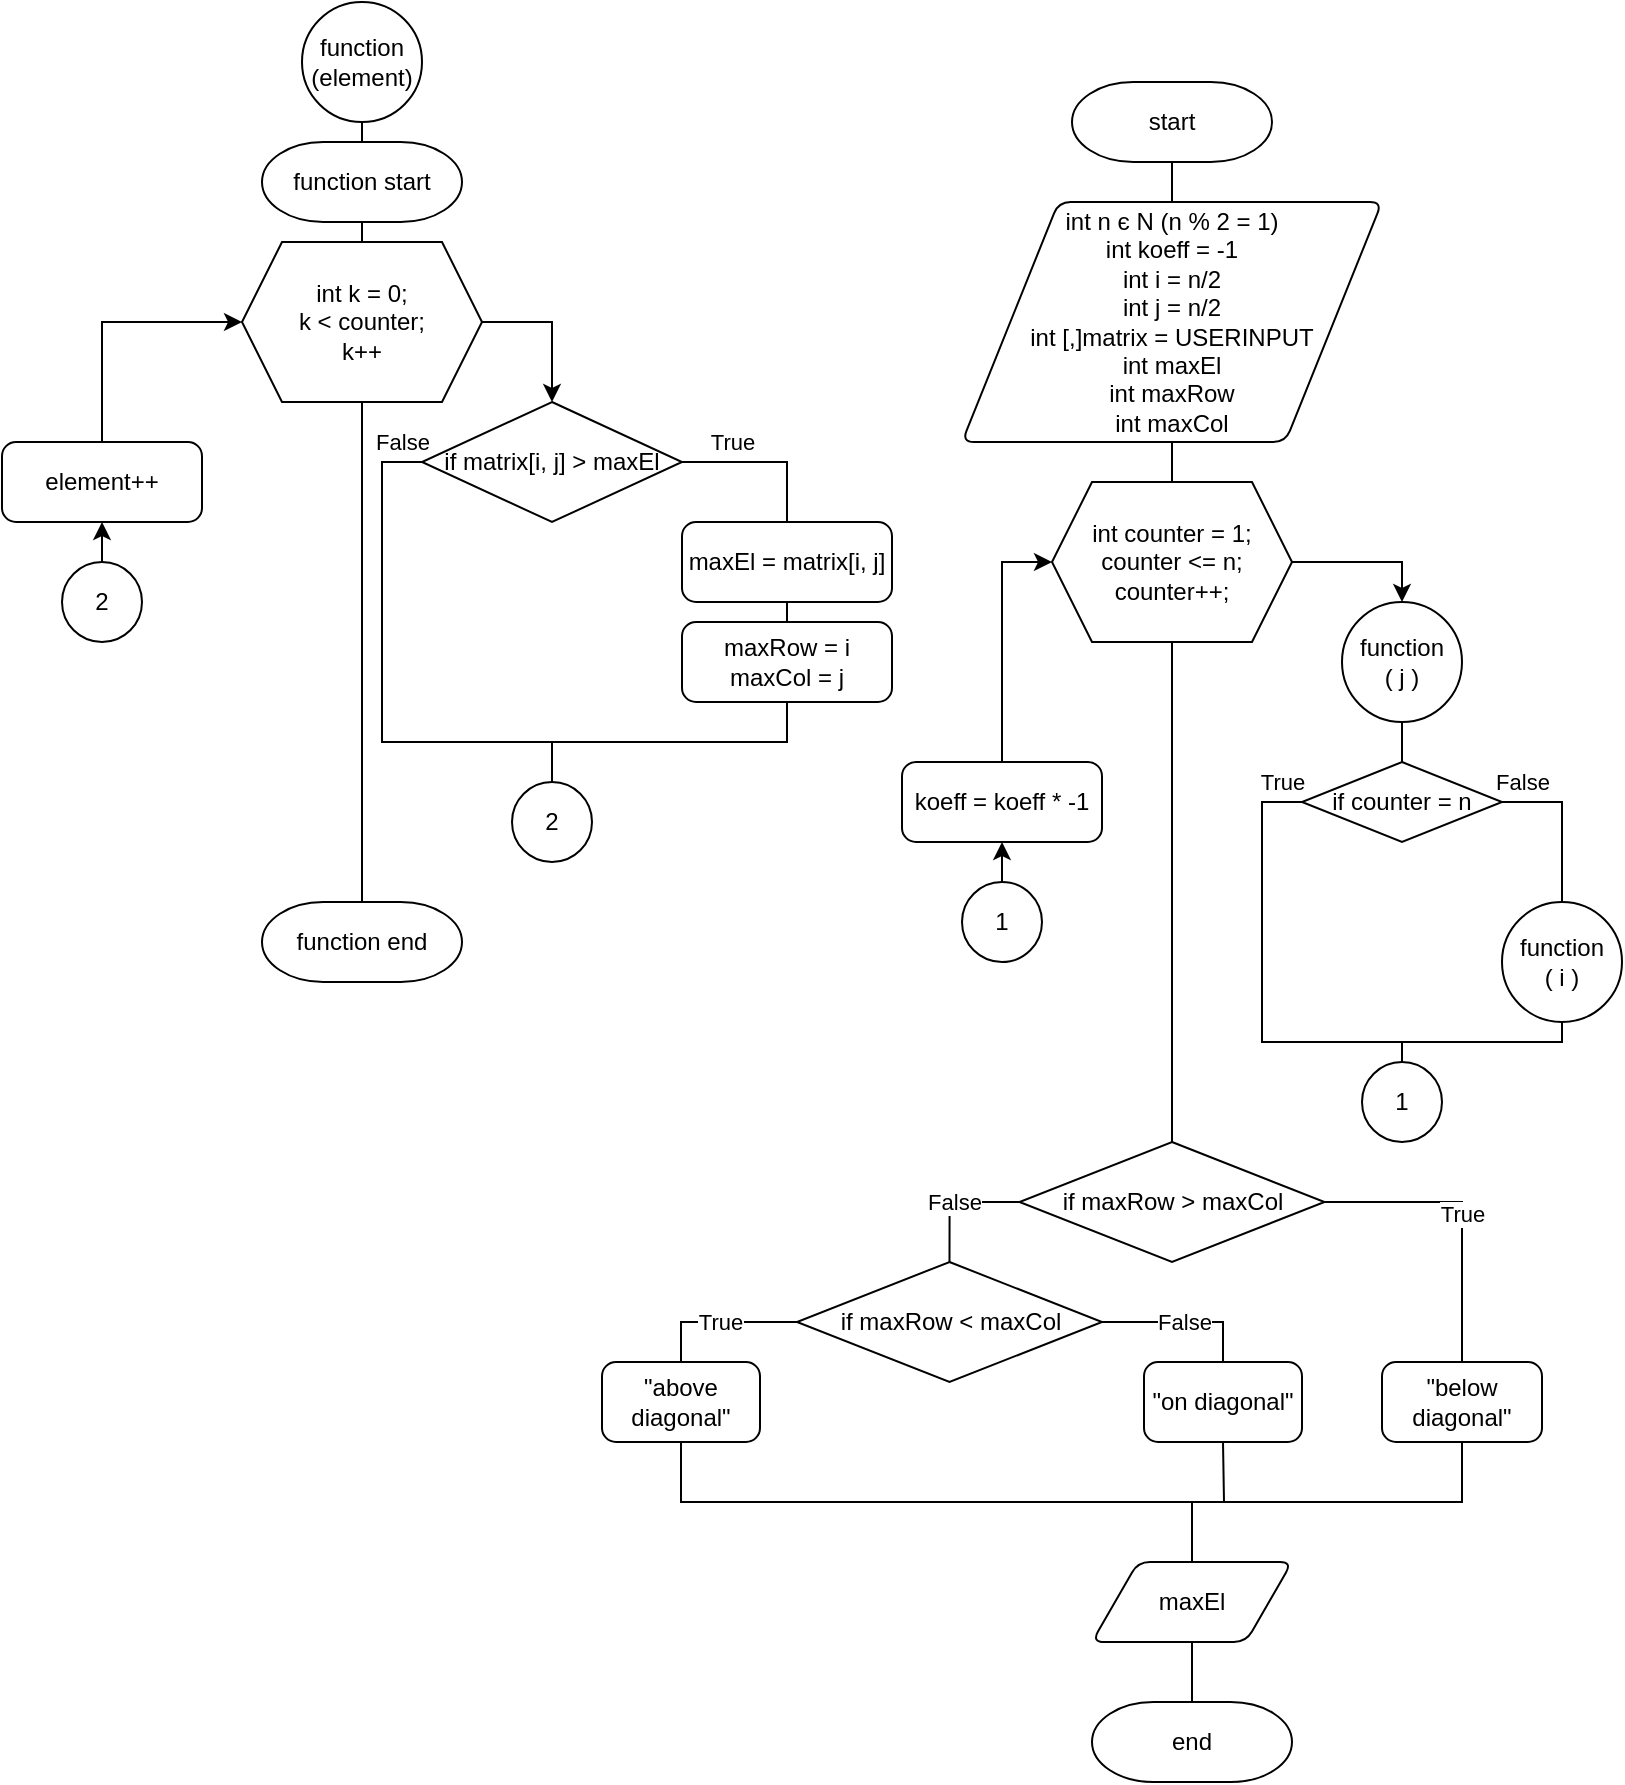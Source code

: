<mxfile version="15.5.8" type="google"><diagram id="98IsgszVBfzs2aEPpzbl" name="Page-1"><mxGraphModel dx="1038" dy="547" grid="1" gridSize="10" guides="1" tooltips="1" connect="1" arrows="1" fold="1" page="1" pageScale="1" pageWidth="827" pageHeight="1169" math="0" shadow="0"><root><mxCell id="0"/><mxCell id="1" parent="0"/><mxCell id="RcfjHMTFA9ZQG-Q_c5vo-3" style="edgeStyle=orthogonalEdgeStyle;rounded=0;orthogonalLoop=1;jettySize=auto;html=1;exitX=0.5;exitY=1;exitDx=0;exitDy=0;exitPerimeter=0;entryX=0.5;entryY=0;entryDx=0;entryDy=0;endArrow=none;endFill=0;" edge="1" parent="1" source="RcfjHMTFA9ZQG-Q_c5vo-1" target="RcfjHMTFA9ZQG-Q_c5vo-2"><mxGeometry relative="1" as="geometry"/></mxCell><mxCell id="RcfjHMTFA9ZQG-Q_c5vo-1" value="start" style="strokeWidth=1;html=1;shape=mxgraph.flowchart.terminator;whiteSpace=wrap;" vertex="1" parent="1"><mxGeometry x="545" y="40" width="100" height="40" as="geometry"/></mxCell><mxCell id="RcfjHMTFA9ZQG-Q_c5vo-5" style="edgeStyle=orthogonalEdgeStyle;rounded=0;orthogonalLoop=1;jettySize=auto;html=1;exitX=0.5;exitY=1;exitDx=0;exitDy=0;entryX=0.5;entryY=0;entryDx=0;entryDy=0;entryPerimeter=0;endArrow=none;endFill=0;" edge="1" parent="1" source="RcfjHMTFA9ZQG-Q_c5vo-2"><mxGeometry relative="1" as="geometry"><mxPoint x="595" y="240" as="targetPoint"/></mxGeometry></mxCell><mxCell id="RcfjHMTFA9ZQG-Q_c5vo-2" value="int n є N (n % 2 = 1)&lt;br&gt;int koeff = -1&lt;br&gt;int i = n/2&lt;br&gt;int j = n/2&lt;br&gt;int [,]matrix = USERINPUT&lt;br&gt;int maxEl&lt;br&gt;int maxRow&lt;br&gt;int maxCol" style="shape=parallelogram;html=1;strokeWidth=1;perimeter=parallelogramPerimeter;whiteSpace=wrap;rounded=1;arcSize=12;size=0.23;" vertex="1" parent="1"><mxGeometry x="490" y="100" width="210" height="120" as="geometry"/></mxCell><mxCell id="RcfjHMTFA9ZQG-Q_c5vo-30" style="edgeStyle=orthogonalEdgeStyle;rounded=0;orthogonalLoop=1;jettySize=auto;html=1;exitX=1;exitY=0.5;exitDx=0;exitDy=0;entryX=0.5;entryY=0;entryDx=0;entryDy=0;entryPerimeter=0;endArrow=classic;endFill=1;" edge="1" parent="1" source="RcfjHMTFA9ZQG-Q_c5vo-6" target="RcfjHMTFA9ZQG-Q_c5vo-29"><mxGeometry relative="1" as="geometry"/></mxCell><mxCell id="RcfjHMTFA9ZQG-Q_c5vo-47" style="edgeStyle=orthogonalEdgeStyle;rounded=0;orthogonalLoop=1;jettySize=auto;html=1;exitX=0.5;exitY=1;exitDx=0;exitDy=0;endArrow=none;endFill=0;entryX=0.5;entryY=0;entryDx=0;entryDy=0;entryPerimeter=0;" edge="1" parent="1" source="RcfjHMTFA9ZQG-Q_c5vo-6" target="RcfjHMTFA9ZQG-Q_c5vo-49"><mxGeometry relative="1" as="geometry"><mxPoint x="595" y="560" as="targetPoint"/></mxGeometry></mxCell><mxCell id="RcfjHMTFA9ZQG-Q_c5vo-6" value="int counter = 1;&lt;br&gt;counter &amp;lt;= n;&lt;br&gt;counter++;" style="shape=hexagon;perimeter=hexagonPerimeter2;whiteSpace=wrap;html=1;fixedSize=1;" vertex="1" parent="1"><mxGeometry x="535" y="240" width="120" height="80" as="geometry"/></mxCell><mxCell id="RcfjHMTFA9ZQG-Q_c5vo-82" style="edgeStyle=orthogonalEdgeStyle;rounded=0;orthogonalLoop=1;jettySize=auto;html=1;exitX=0.5;exitY=1;exitDx=0;exitDy=0;exitPerimeter=0;entryX=0.5;entryY=0;entryDx=0;entryDy=0;entryPerimeter=0;endArrow=none;endFill=0;" edge="1" parent="1" source="RcfjHMTFA9ZQG-Q_c5vo-9" target="RcfjHMTFA9ZQG-Q_c5vo-81"><mxGeometry relative="1" as="geometry"/></mxCell><mxCell id="RcfjHMTFA9ZQG-Q_c5vo-9" value="function&lt;br&gt;(element)" style="strokeWidth=1;html=1;shape=mxgraph.flowchart.start_2;whiteSpace=wrap;" vertex="1" parent="1"><mxGeometry x="160" width="60" height="60" as="geometry"/></mxCell><mxCell id="RcfjHMTFA9ZQG-Q_c5vo-14" value="True" style="edgeStyle=orthogonalEdgeStyle;rounded=0;orthogonalLoop=1;jettySize=auto;html=1;exitX=1;exitY=0.5;exitDx=0;exitDy=0;exitPerimeter=0;entryX=0.5;entryY=0;entryDx=0;entryDy=0;endArrow=none;endFill=0;" edge="1" parent="1" source="RcfjHMTFA9ZQG-Q_c5vo-10" target="RcfjHMTFA9ZQG-Q_c5vo-13"><mxGeometry x="-0.394" y="10" relative="1" as="geometry"><mxPoint as="offset"/></mxGeometry></mxCell><mxCell id="RcfjHMTFA9ZQG-Q_c5vo-74" value="False" style="edgeStyle=orthogonalEdgeStyle;rounded=0;orthogonalLoop=1;jettySize=auto;html=1;exitX=0;exitY=0.5;exitDx=0;exitDy=0;exitPerimeter=0;entryX=0.5;entryY=0;entryDx=0;entryDy=0;entryPerimeter=0;endArrow=none;endFill=0;" edge="1" parent="1" source="RcfjHMTFA9ZQG-Q_c5vo-10" target="RcfjHMTFA9ZQG-Q_c5vo-72"><mxGeometry x="-0.924" y="-10" relative="1" as="geometry"><Array as="points"><mxPoint x="200" y="230"/><mxPoint x="200" y="370"/><mxPoint x="285" y="370"/></Array><mxPoint as="offset"/></mxGeometry></mxCell><mxCell id="RcfjHMTFA9ZQG-Q_c5vo-10" value="if matrix[i, j] &amp;gt; maxEl" style="strokeWidth=1;html=1;shape=mxgraph.flowchart.decision;whiteSpace=wrap;" vertex="1" parent="1"><mxGeometry x="220" y="200" width="130" height="60" as="geometry"/></mxCell><mxCell id="RcfjHMTFA9ZQG-Q_c5vo-16" style="edgeStyle=orthogonalEdgeStyle;rounded=0;orthogonalLoop=1;jettySize=auto;html=1;exitX=0.5;exitY=1;exitDx=0;exitDy=0;entryX=0.5;entryY=0;entryDx=0;entryDy=0;endArrow=none;endFill=0;" edge="1" parent="1" source="RcfjHMTFA9ZQG-Q_c5vo-13" target="RcfjHMTFA9ZQG-Q_c5vo-15"><mxGeometry relative="1" as="geometry"/></mxCell><mxCell id="RcfjHMTFA9ZQG-Q_c5vo-13" value="maxEl = matrix[i, j]" style="rounded=1;whiteSpace=wrap;html=1;absoluteArcSize=1;arcSize=14;strokeWidth=1;" vertex="1" parent="1"><mxGeometry x="350" y="260" width="105" height="40" as="geometry"/></mxCell><mxCell id="RcfjHMTFA9ZQG-Q_c5vo-73" style="edgeStyle=orthogonalEdgeStyle;rounded=0;orthogonalLoop=1;jettySize=auto;html=1;exitX=0.5;exitY=1;exitDx=0;exitDy=0;entryX=0.5;entryY=0;entryDx=0;entryDy=0;entryPerimeter=0;endArrow=none;endFill=0;" edge="1" parent="1" source="RcfjHMTFA9ZQG-Q_c5vo-15" target="RcfjHMTFA9ZQG-Q_c5vo-72"><mxGeometry relative="1" as="geometry"/></mxCell><mxCell id="RcfjHMTFA9ZQG-Q_c5vo-15" value="maxRow = i&lt;br&gt;maxCol = j" style="rounded=1;whiteSpace=wrap;html=1;absoluteArcSize=1;arcSize=14;strokeWidth=1;" vertex="1" parent="1"><mxGeometry x="350" y="310" width="105" height="40" as="geometry"/></mxCell><mxCell id="RcfjHMTFA9ZQG-Q_c5vo-23" style="edgeStyle=orthogonalEdgeStyle;rounded=0;orthogonalLoop=1;jettySize=auto;html=1;exitX=1;exitY=0.5;exitDx=0;exitDy=0;entryX=0.5;entryY=0;entryDx=0;entryDy=0;entryPerimeter=0;endArrow=classic;endFill=1;" edge="1" parent="1" source="RcfjHMTFA9ZQG-Q_c5vo-21" target="RcfjHMTFA9ZQG-Q_c5vo-10"><mxGeometry relative="1" as="geometry"/></mxCell><mxCell id="RcfjHMTFA9ZQG-Q_c5vo-79" style="edgeStyle=orthogonalEdgeStyle;rounded=0;orthogonalLoop=1;jettySize=auto;html=1;exitX=0.5;exitY=1;exitDx=0;exitDy=0;endArrow=none;endFill=0;" edge="1" parent="1" source="RcfjHMTFA9ZQG-Q_c5vo-21"><mxGeometry relative="1" as="geometry"><mxPoint x="190" y="450" as="targetPoint"/></mxGeometry></mxCell><mxCell id="RcfjHMTFA9ZQG-Q_c5vo-21" value="int k = 0;&lt;br&gt;k &amp;lt; counter;&lt;br&gt;k++" style="shape=hexagon;perimeter=hexagonPerimeter2;whiteSpace=wrap;html=1;fixedSize=1;" vertex="1" parent="1"><mxGeometry x="130" y="120" width="120" height="80" as="geometry"/></mxCell><mxCell id="RcfjHMTFA9ZQG-Q_c5vo-25" style="edgeStyle=orthogonalEdgeStyle;rounded=0;orthogonalLoop=1;jettySize=auto;html=1;exitX=0.5;exitY=0;exitDx=0;exitDy=0;entryX=0;entryY=0.5;entryDx=0;entryDy=0;endArrow=classic;endFill=1;" edge="1" parent="1" source="RcfjHMTFA9ZQG-Q_c5vo-24" target="RcfjHMTFA9ZQG-Q_c5vo-21"><mxGeometry relative="1" as="geometry"/></mxCell><mxCell id="RcfjHMTFA9ZQG-Q_c5vo-24" value="element++" style="rounded=1;whiteSpace=wrap;html=1;absoluteArcSize=1;arcSize=14;strokeWidth=1;" vertex="1" parent="1"><mxGeometry x="10" y="220" width="100" height="40" as="geometry"/></mxCell><mxCell id="RcfjHMTFA9ZQG-Q_c5vo-34" style="edgeStyle=orthogonalEdgeStyle;rounded=0;orthogonalLoop=1;jettySize=auto;html=1;exitX=0.5;exitY=1;exitDx=0;exitDy=0;exitPerimeter=0;entryX=0.5;entryY=0;entryDx=0;entryDy=0;entryPerimeter=0;endArrow=none;endFill=0;" edge="1" parent="1" source="RcfjHMTFA9ZQG-Q_c5vo-29" target="RcfjHMTFA9ZQG-Q_c5vo-32"><mxGeometry relative="1" as="geometry"/></mxCell><mxCell id="RcfjHMTFA9ZQG-Q_c5vo-29" value="function&lt;br&gt;( j )" style="strokeWidth=1;html=1;shape=mxgraph.flowchart.start_2;whiteSpace=wrap;" vertex="1" parent="1"><mxGeometry x="680" y="300" width="60" height="60" as="geometry"/></mxCell><mxCell id="RcfjHMTFA9ZQG-Q_c5vo-75" style="edgeStyle=orthogonalEdgeStyle;rounded=0;orthogonalLoop=1;jettySize=auto;html=1;exitX=0.5;exitY=1;exitDx=0;exitDy=0;exitPerimeter=0;entryX=0.5;entryY=0;entryDx=0;entryDy=0;entryPerimeter=0;endArrow=none;endFill=0;" edge="1" parent="1" source="RcfjHMTFA9ZQG-Q_c5vo-31" target="RcfjHMTFA9ZQG-Q_c5vo-45"><mxGeometry relative="1" as="geometry"><Array as="points"><mxPoint x="790" y="520"/><mxPoint x="710" y="520"/></Array></mxGeometry></mxCell><mxCell id="RcfjHMTFA9ZQG-Q_c5vo-31" value="function&lt;br&gt;( i )" style="strokeWidth=1;html=1;shape=mxgraph.flowchart.start_2;whiteSpace=wrap;" vertex="1" parent="1"><mxGeometry x="760" y="450" width="60" height="60" as="geometry"/></mxCell><mxCell id="RcfjHMTFA9ZQG-Q_c5vo-36" value="False" style="edgeStyle=orthogonalEdgeStyle;rounded=0;orthogonalLoop=1;jettySize=auto;html=1;exitX=1;exitY=0.5;exitDx=0;exitDy=0;exitPerimeter=0;entryX=0.5;entryY=0;entryDx=0;entryDy=0;entryPerimeter=0;endArrow=none;endFill=0;" edge="1" parent="1" source="RcfjHMTFA9ZQG-Q_c5vo-32" target="RcfjHMTFA9ZQG-Q_c5vo-31"><mxGeometry x="-0.75" y="10" relative="1" as="geometry"><mxPoint as="offset"/></mxGeometry></mxCell><mxCell id="RcfjHMTFA9ZQG-Q_c5vo-76" value="True" style="edgeStyle=orthogonalEdgeStyle;rounded=0;orthogonalLoop=1;jettySize=auto;html=1;exitX=0;exitY=0.5;exitDx=0;exitDy=0;exitPerimeter=0;entryX=0.5;entryY=0;entryDx=0;entryDy=0;entryPerimeter=0;endArrow=none;endFill=0;" edge="1" parent="1" source="RcfjHMTFA9ZQG-Q_c5vo-32" target="RcfjHMTFA9ZQG-Q_c5vo-45"><mxGeometry x="-0.909" y="-10" relative="1" as="geometry"><Array as="points"><mxPoint x="640" y="400"/><mxPoint x="640" y="520"/><mxPoint x="710" y="520"/></Array><mxPoint as="offset"/></mxGeometry></mxCell><mxCell id="RcfjHMTFA9ZQG-Q_c5vo-32" value="if counter = n" style="strokeWidth=1;html=1;shape=mxgraph.flowchart.decision;whiteSpace=wrap;" vertex="1" parent="1"><mxGeometry x="660" y="380" width="100" height="40" as="geometry"/></mxCell><mxCell id="RcfjHMTFA9ZQG-Q_c5vo-43" style="edgeStyle=orthogonalEdgeStyle;rounded=0;orthogonalLoop=1;jettySize=auto;html=1;exitX=0.5;exitY=0;exitDx=0;exitDy=0;entryX=0;entryY=0.5;entryDx=0;entryDy=0;endArrow=classic;endFill=1;" edge="1" parent="1" source="RcfjHMTFA9ZQG-Q_c5vo-38" target="RcfjHMTFA9ZQG-Q_c5vo-6"><mxGeometry relative="1" as="geometry"/></mxCell><mxCell id="RcfjHMTFA9ZQG-Q_c5vo-38" value="koeff = koeff * -1" style="rounded=1;whiteSpace=wrap;html=1;absoluteArcSize=1;arcSize=14;strokeWidth=1;" vertex="1" parent="1"><mxGeometry x="460" y="380" width="100" height="40" as="geometry"/></mxCell><mxCell id="RcfjHMTFA9ZQG-Q_c5vo-42" style="edgeStyle=orthogonalEdgeStyle;rounded=0;orthogonalLoop=1;jettySize=auto;html=1;exitX=0.5;exitY=0;exitDx=0;exitDy=0;exitPerimeter=0;entryX=0.5;entryY=1;entryDx=0;entryDy=0;endArrow=classic;endFill=1;" edge="1" parent="1" source="RcfjHMTFA9ZQG-Q_c5vo-41" target="RcfjHMTFA9ZQG-Q_c5vo-38"><mxGeometry relative="1" as="geometry"/></mxCell><mxCell id="RcfjHMTFA9ZQG-Q_c5vo-41" value="1" style="strokeWidth=1;html=1;shape=mxgraph.flowchart.start_2;whiteSpace=wrap;" vertex="1" parent="1"><mxGeometry x="490" y="440" width="40" height="40" as="geometry"/></mxCell><mxCell id="RcfjHMTFA9ZQG-Q_c5vo-45" value="1" style="strokeWidth=1;html=1;shape=mxgraph.flowchart.start_2;whiteSpace=wrap;" vertex="1" parent="1"><mxGeometry x="690" y="530" width="40" height="40" as="geometry"/></mxCell><mxCell id="RcfjHMTFA9ZQG-Q_c5vo-60" value="True" style="edgeStyle=orthogonalEdgeStyle;rounded=0;orthogonalLoop=1;jettySize=auto;html=1;exitX=1;exitY=0.5;exitDx=0;exitDy=0;exitPerimeter=0;entryX=0.5;entryY=0;entryDx=0;entryDy=0;endArrow=none;endFill=0;" edge="1" parent="1" source="RcfjHMTFA9ZQG-Q_c5vo-49" target="RcfjHMTFA9ZQG-Q_c5vo-53"><mxGeometry relative="1" as="geometry"/></mxCell><mxCell id="RcfjHMTFA9ZQG-Q_c5vo-62" value="False" style="edgeStyle=orthogonalEdgeStyle;rounded=0;orthogonalLoop=1;jettySize=auto;html=1;exitX=0;exitY=0.5;exitDx=0;exitDy=0;exitPerimeter=0;entryX=0.5;entryY=0;entryDx=0;entryDy=0;entryPerimeter=0;endArrow=none;endFill=0;" edge="1" parent="1" source="RcfjHMTFA9ZQG-Q_c5vo-49" target="RcfjHMTFA9ZQG-Q_c5vo-51"><mxGeometry relative="1" as="geometry"/></mxCell><mxCell id="RcfjHMTFA9ZQG-Q_c5vo-49" value="if maxRow &amp;gt; maxCol" style="strokeWidth=1;html=1;shape=mxgraph.flowchart.decision;whiteSpace=wrap;" vertex="1" parent="1"><mxGeometry x="518.75" y="570" width="152.5" height="60" as="geometry"/></mxCell><mxCell id="RcfjHMTFA9ZQG-Q_c5vo-57" value="True" style="edgeStyle=orthogonalEdgeStyle;rounded=0;orthogonalLoop=1;jettySize=auto;html=1;exitX=0;exitY=0.5;exitDx=0;exitDy=0;exitPerimeter=0;entryX=0.5;entryY=0;entryDx=0;entryDy=0;endArrow=none;endFill=0;" edge="1" parent="1" source="RcfjHMTFA9ZQG-Q_c5vo-51" target="RcfjHMTFA9ZQG-Q_c5vo-56"><mxGeometry relative="1" as="geometry"/></mxCell><mxCell id="RcfjHMTFA9ZQG-Q_c5vo-58" value="False" style="edgeStyle=orthogonalEdgeStyle;rounded=0;orthogonalLoop=1;jettySize=auto;html=1;exitX=1;exitY=0.5;exitDx=0;exitDy=0;exitPerimeter=0;entryX=0.5;entryY=0;entryDx=0;entryDy=0;endArrow=none;endFill=0;" edge="1" parent="1" source="RcfjHMTFA9ZQG-Q_c5vo-51" target="RcfjHMTFA9ZQG-Q_c5vo-55"><mxGeometry relative="1" as="geometry"/></mxCell><mxCell id="RcfjHMTFA9ZQG-Q_c5vo-51" value="if maxRow &amp;lt; maxCol" style="strokeWidth=1;html=1;shape=mxgraph.flowchart.decision;whiteSpace=wrap;" vertex="1" parent="1"><mxGeometry x="407.5" y="630" width="152.5" height="60" as="geometry"/></mxCell><mxCell id="RcfjHMTFA9ZQG-Q_c5vo-67" style="edgeStyle=orthogonalEdgeStyle;rounded=0;orthogonalLoop=1;jettySize=auto;html=1;exitX=0.5;exitY=1;exitDx=0;exitDy=0;entryX=0.5;entryY=0;entryDx=0;entryDy=0;endArrow=none;endFill=0;" edge="1" parent="1" source="RcfjHMTFA9ZQG-Q_c5vo-53" target="RcfjHMTFA9ZQG-Q_c5vo-63"><mxGeometry relative="1" as="geometry"/></mxCell><mxCell id="RcfjHMTFA9ZQG-Q_c5vo-53" value="&quot;below diagonal&quot;" style="rounded=1;whiteSpace=wrap;html=1;absoluteArcSize=1;arcSize=14;strokeWidth=1;" vertex="1" parent="1"><mxGeometry x="700" y="680" width="80" height="40" as="geometry"/></mxCell><mxCell id="RcfjHMTFA9ZQG-Q_c5vo-68" style="edgeStyle=orthogonalEdgeStyle;rounded=0;orthogonalLoop=1;jettySize=auto;html=1;exitX=0.5;exitY=1;exitDx=0;exitDy=0;endArrow=none;endFill=0;" edge="1" parent="1" source="RcfjHMTFA9ZQG-Q_c5vo-55"><mxGeometry relative="1" as="geometry"><mxPoint x="621" y="750" as="targetPoint"/></mxGeometry></mxCell><mxCell id="RcfjHMTFA9ZQG-Q_c5vo-55" value="&quot;on diagonal&quot;" style="rounded=1;whiteSpace=wrap;html=1;absoluteArcSize=1;arcSize=14;strokeWidth=1;" vertex="1" parent="1"><mxGeometry x="581" y="680" width="79" height="40" as="geometry"/></mxCell><mxCell id="RcfjHMTFA9ZQG-Q_c5vo-64" style="edgeStyle=orthogonalEdgeStyle;rounded=0;orthogonalLoop=1;jettySize=auto;html=1;exitX=0.5;exitY=1;exitDx=0;exitDy=0;entryX=0.5;entryY=0;entryDx=0;entryDy=0;endArrow=none;endFill=0;" edge="1" parent="1" source="RcfjHMTFA9ZQG-Q_c5vo-56" target="RcfjHMTFA9ZQG-Q_c5vo-63"><mxGeometry relative="1" as="geometry"/></mxCell><mxCell id="RcfjHMTFA9ZQG-Q_c5vo-56" value="&quot;above diagonal&quot;" style="rounded=1;whiteSpace=wrap;html=1;absoluteArcSize=1;arcSize=14;strokeWidth=1;" vertex="1" parent="1"><mxGeometry x="310" y="680" width="79" height="40" as="geometry"/></mxCell><mxCell id="RcfjHMTFA9ZQG-Q_c5vo-70" style="edgeStyle=orthogonalEdgeStyle;rounded=0;orthogonalLoop=1;jettySize=auto;html=1;exitX=0.5;exitY=1;exitDx=0;exitDy=0;entryX=0.5;entryY=0;entryDx=0;entryDy=0;entryPerimeter=0;endArrow=none;endFill=0;" edge="1" parent="1" source="RcfjHMTFA9ZQG-Q_c5vo-63" target="RcfjHMTFA9ZQG-Q_c5vo-69"><mxGeometry relative="1" as="geometry"/></mxCell><mxCell id="RcfjHMTFA9ZQG-Q_c5vo-63" value="maxEl" style="shape=parallelogram;html=1;strokeWidth=1;perimeter=parallelogramPerimeter;whiteSpace=wrap;rounded=1;arcSize=12;size=0.23;" vertex="1" parent="1"><mxGeometry x="555" y="780" width="100" height="40" as="geometry"/></mxCell><mxCell id="RcfjHMTFA9ZQG-Q_c5vo-69" value="end" style="strokeWidth=1;html=1;shape=mxgraph.flowchart.terminator;whiteSpace=wrap;" vertex="1" parent="1"><mxGeometry x="555" y="850" width="100" height="40" as="geometry"/></mxCell><mxCell id="RcfjHMTFA9ZQG-Q_c5vo-72" value="2" style="strokeWidth=1;html=1;shape=mxgraph.flowchart.start_2;whiteSpace=wrap;" vertex="1" parent="1"><mxGeometry x="265" y="390" width="40" height="40" as="geometry"/></mxCell><mxCell id="RcfjHMTFA9ZQG-Q_c5vo-78" style="edgeStyle=orthogonalEdgeStyle;rounded=0;orthogonalLoop=1;jettySize=auto;html=1;exitX=0.5;exitY=0;exitDx=0;exitDy=0;exitPerimeter=0;entryX=0.5;entryY=1;entryDx=0;entryDy=0;endArrow=classic;endFill=1;" edge="1" parent="1" source="RcfjHMTFA9ZQG-Q_c5vo-77" target="RcfjHMTFA9ZQG-Q_c5vo-24"><mxGeometry relative="1" as="geometry"/></mxCell><mxCell id="RcfjHMTFA9ZQG-Q_c5vo-77" value="2" style="strokeWidth=1;html=1;shape=mxgraph.flowchart.start_2;whiteSpace=wrap;" vertex="1" parent="1"><mxGeometry x="40" y="280" width="40" height="40" as="geometry"/></mxCell><mxCell id="RcfjHMTFA9ZQG-Q_c5vo-80" value="function end" style="strokeWidth=1;html=1;shape=mxgraph.flowchart.terminator;whiteSpace=wrap;" vertex="1" parent="1"><mxGeometry x="140" y="450" width="100" height="40" as="geometry"/></mxCell><mxCell id="RcfjHMTFA9ZQG-Q_c5vo-83" style="edgeStyle=orthogonalEdgeStyle;rounded=0;orthogonalLoop=1;jettySize=auto;html=1;exitX=0.5;exitY=1;exitDx=0;exitDy=0;exitPerimeter=0;entryX=0.5;entryY=0;entryDx=0;entryDy=0;endArrow=none;endFill=0;" edge="1" parent="1" source="RcfjHMTFA9ZQG-Q_c5vo-81" target="RcfjHMTFA9ZQG-Q_c5vo-21"><mxGeometry relative="1" as="geometry"/></mxCell><mxCell id="RcfjHMTFA9ZQG-Q_c5vo-81" value="function start" style="strokeWidth=1;html=1;shape=mxgraph.flowchart.terminator;whiteSpace=wrap;" vertex="1" parent="1"><mxGeometry x="140" y="70" width="100" height="40" as="geometry"/></mxCell></root></mxGraphModel></diagram></mxfile>